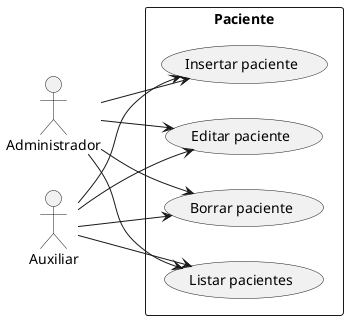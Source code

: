 @startuml
left to right direction
actor Administrador
actor Auxiliar

rectangle Paciente {  
  usecase "Insertar paciente" as Auth
  usecase "Editar paciente" as UC1
  usecase "Borrar paciente" as UC2
  usecase "Listar pacientes" as UC3
}

Administrador --> Auth
Administrador --> UC1
Administrador --> UC2
Administrador --> UC3

Auxiliar --> Auth
Auxiliar --> UC1
Auxiliar --> UC2
Auxiliar --> UC3

@enduml